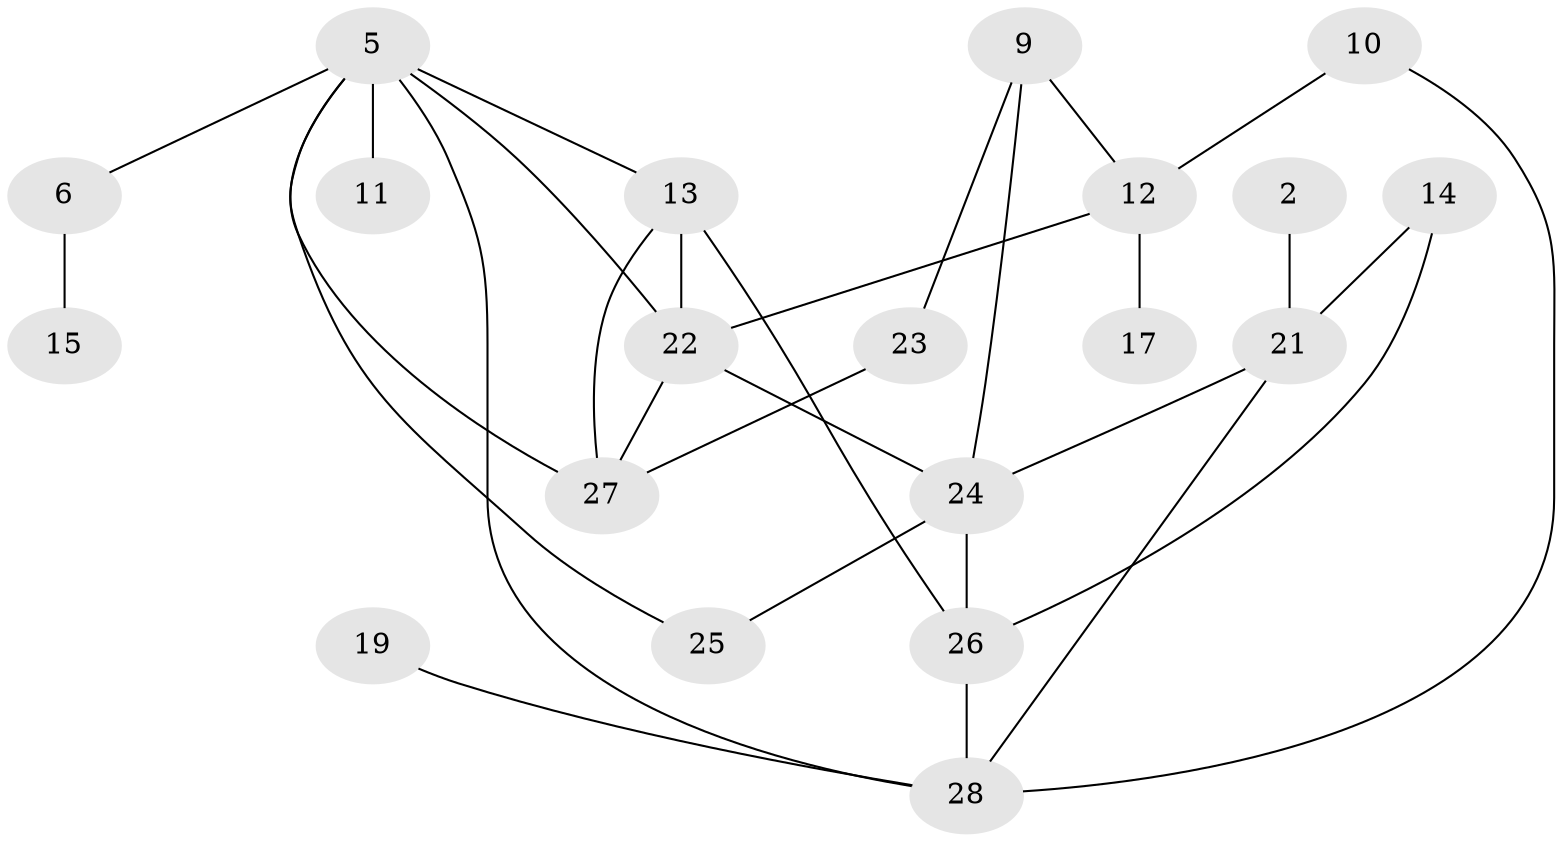 // original degree distribution, {0: 0.125, 2: 0.26785714285714285, 4: 0.10714285714285714, 3: 0.21428571428571427, 5: 0.03571428571428571, 1: 0.23214285714285715, 7: 0.017857142857142856}
// Generated by graph-tools (version 1.1) at 2025/49/03/09/25 03:49:11]
// undirected, 20 vertices, 30 edges
graph export_dot {
graph [start="1"]
  node [color=gray90,style=filled];
  2;
  5;
  6;
  9;
  10;
  11;
  12;
  13;
  14;
  15;
  17;
  19;
  21;
  22;
  23;
  24;
  25;
  26;
  27;
  28;
  2 -- 21 [weight=1.0];
  5 -- 6 [weight=1.0];
  5 -- 11 [weight=1.0];
  5 -- 13 [weight=1.0];
  5 -- 22 [weight=1.0];
  5 -- 25 [weight=1.0];
  5 -- 27 [weight=1.0];
  5 -- 28 [weight=1.0];
  6 -- 15 [weight=1.0];
  9 -- 12 [weight=1.0];
  9 -- 23 [weight=1.0];
  9 -- 24 [weight=1.0];
  10 -- 12 [weight=1.0];
  10 -- 28 [weight=1.0];
  12 -- 17 [weight=1.0];
  12 -- 22 [weight=1.0];
  13 -- 22 [weight=1.0];
  13 -- 26 [weight=1.0];
  13 -- 27 [weight=2.0];
  14 -- 21 [weight=1.0];
  14 -- 26 [weight=1.0];
  19 -- 28 [weight=1.0];
  21 -- 24 [weight=1.0];
  21 -- 28 [weight=1.0];
  22 -- 24 [weight=1.0];
  22 -- 27 [weight=1.0];
  23 -- 27 [weight=1.0];
  24 -- 25 [weight=1.0];
  24 -- 26 [weight=1.0];
  26 -- 28 [weight=1.0];
}
